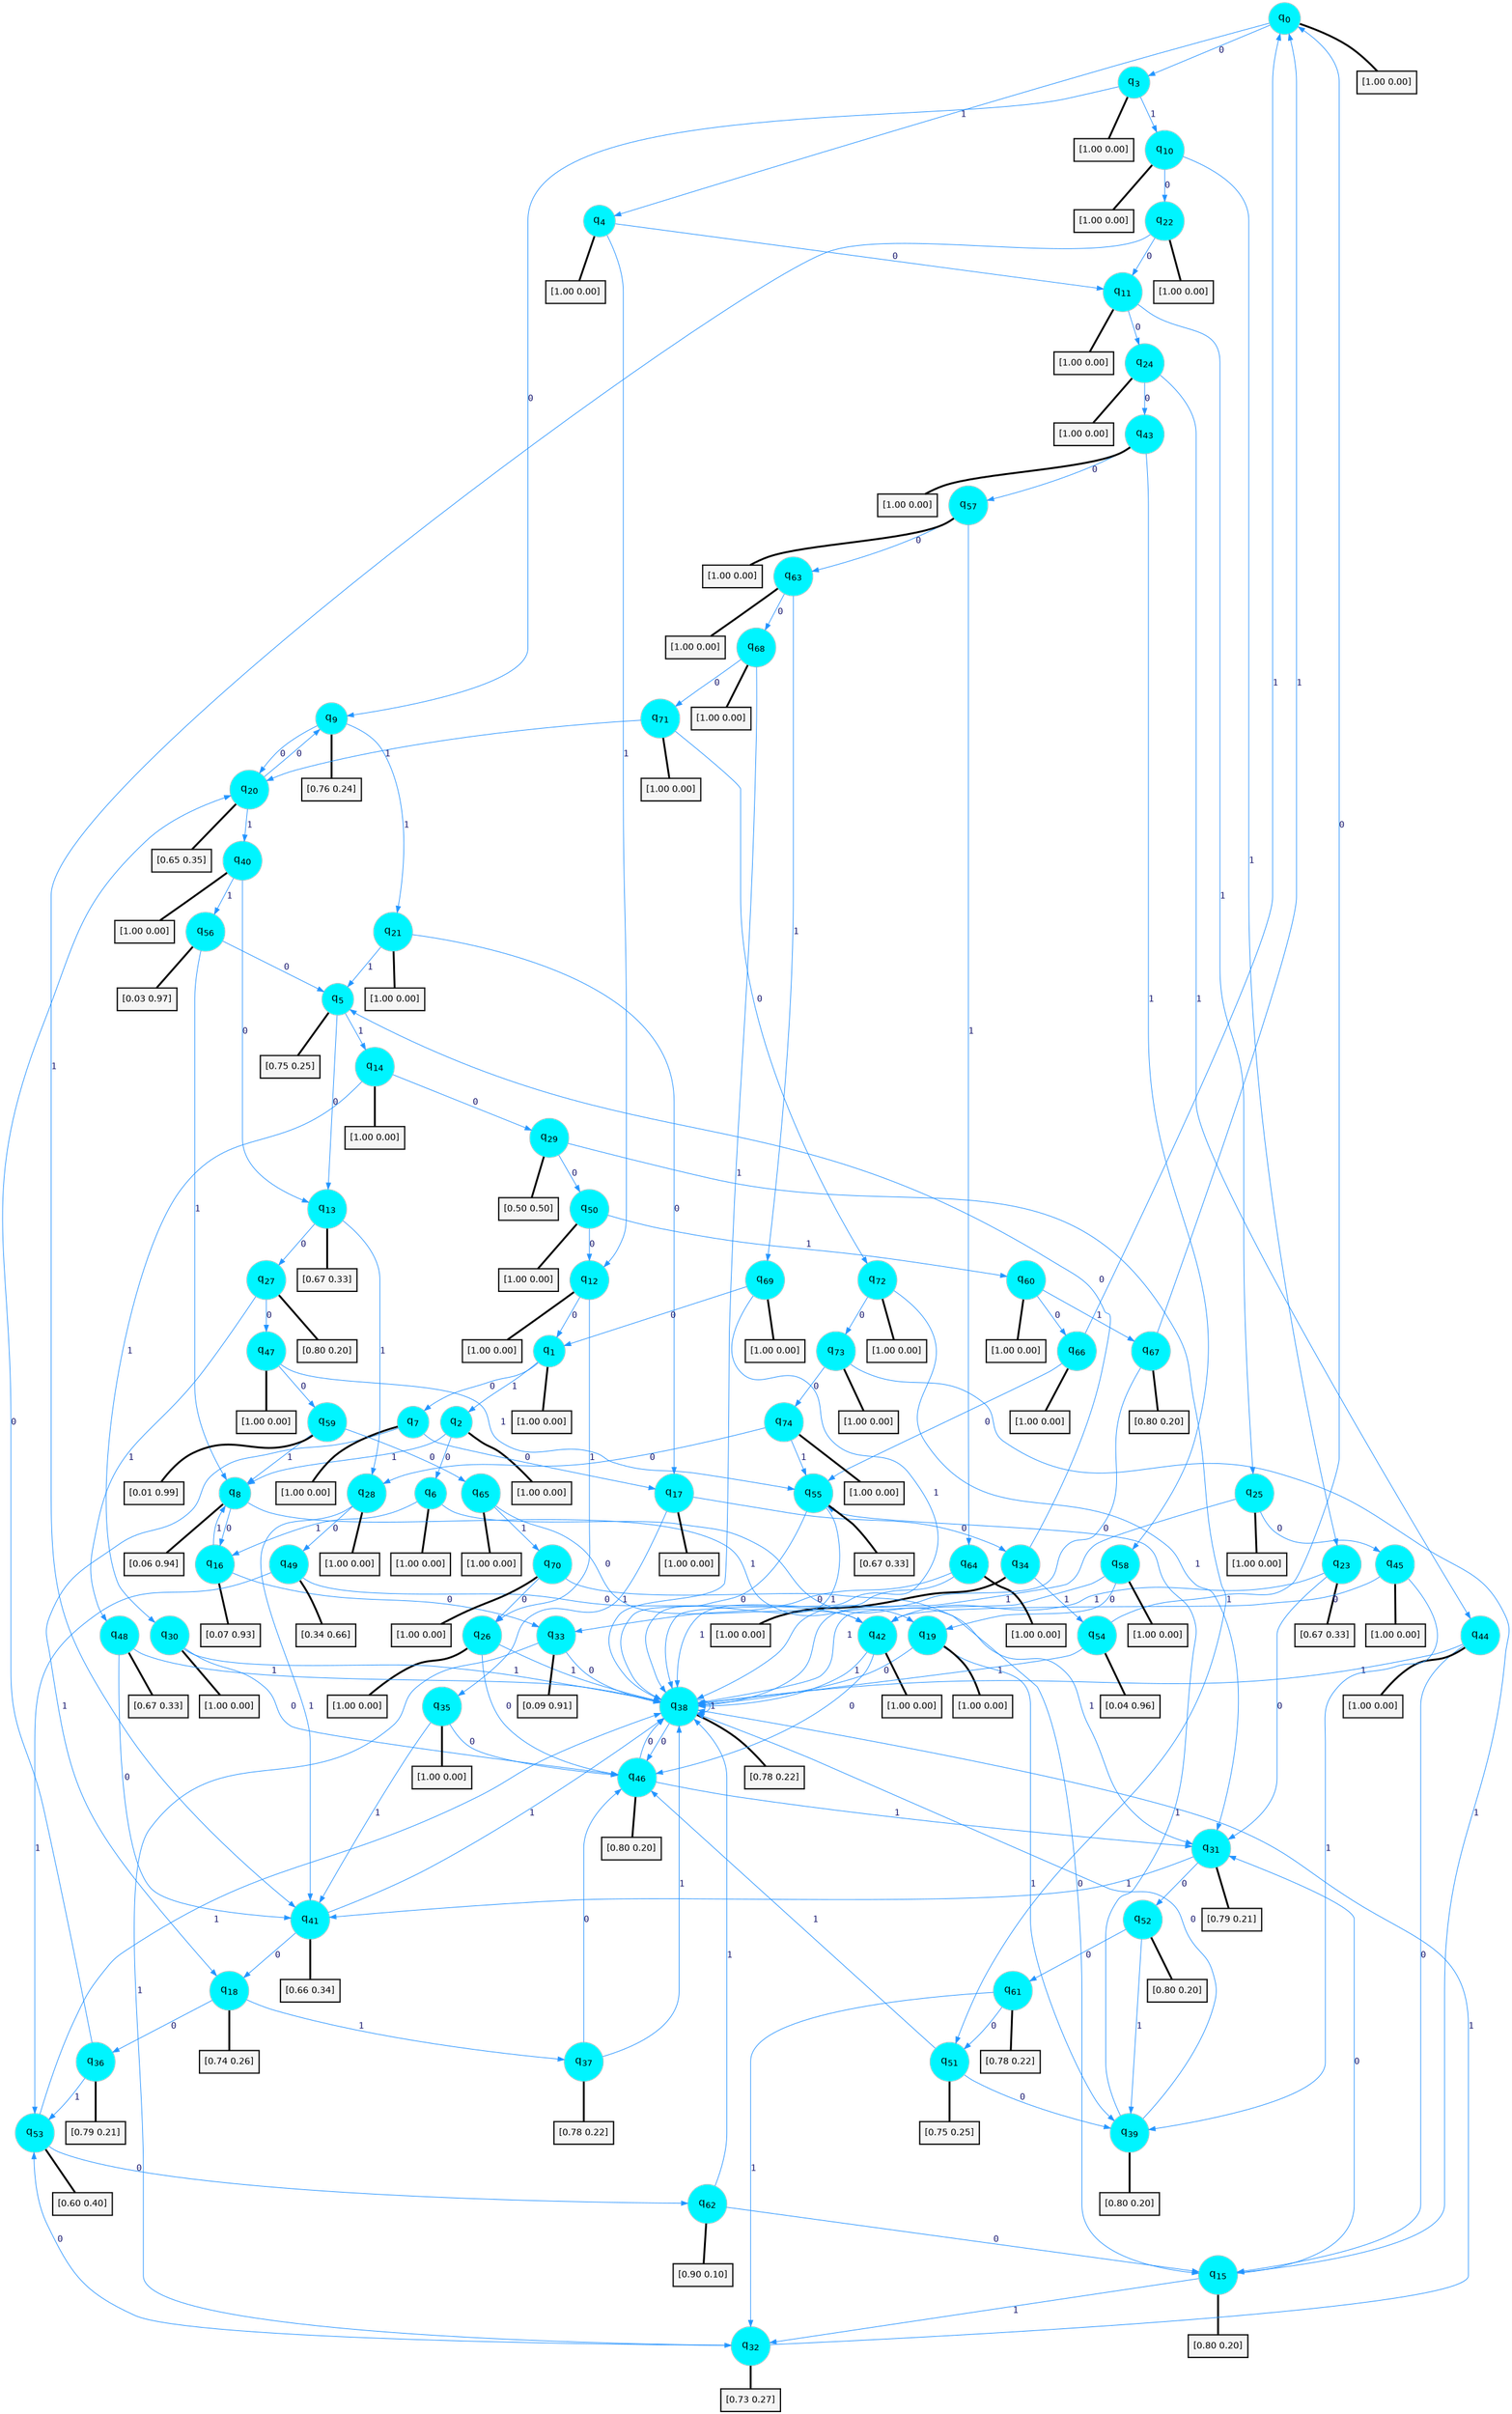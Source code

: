 digraph G {
graph [
bgcolor=transparent, dpi=300, rankdir=TD, size="40,25"];
node [
color=gray, fillcolor=turquoise1, fontcolor=black, fontname=Helvetica, fontsize=16, fontweight=bold, shape=circle, style=filled];
edge [
arrowsize=1, color=dodgerblue1, fontcolor=midnightblue, fontname=courier, fontweight=bold, penwidth=1, style=solid, weight=20];
0[label=<q<SUB>0</SUB>>];
1[label=<q<SUB>1</SUB>>];
2[label=<q<SUB>2</SUB>>];
3[label=<q<SUB>3</SUB>>];
4[label=<q<SUB>4</SUB>>];
5[label=<q<SUB>5</SUB>>];
6[label=<q<SUB>6</SUB>>];
7[label=<q<SUB>7</SUB>>];
8[label=<q<SUB>8</SUB>>];
9[label=<q<SUB>9</SUB>>];
10[label=<q<SUB>10</SUB>>];
11[label=<q<SUB>11</SUB>>];
12[label=<q<SUB>12</SUB>>];
13[label=<q<SUB>13</SUB>>];
14[label=<q<SUB>14</SUB>>];
15[label=<q<SUB>15</SUB>>];
16[label=<q<SUB>16</SUB>>];
17[label=<q<SUB>17</SUB>>];
18[label=<q<SUB>18</SUB>>];
19[label=<q<SUB>19</SUB>>];
20[label=<q<SUB>20</SUB>>];
21[label=<q<SUB>21</SUB>>];
22[label=<q<SUB>22</SUB>>];
23[label=<q<SUB>23</SUB>>];
24[label=<q<SUB>24</SUB>>];
25[label=<q<SUB>25</SUB>>];
26[label=<q<SUB>26</SUB>>];
27[label=<q<SUB>27</SUB>>];
28[label=<q<SUB>28</SUB>>];
29[label=<q<SUB>29</SUB>>];
30[label=<q<SUB>30</SUB>>];
31[label=<q<SUB>31</SUB>>];
32[label=<q<SUB>32</SUB>>];
33[label=<q<SUB>33</SUB>>];
34[label=<q<SUB>34</SUB>>];
35[label=<q<SUB>35</SUB>>];
36[label=<q<SUB>36</SUB>>];
37[label=<q<SUB>37</SUB>>];
38[label=<q<SUB>38</SUB>>];
39[label=<q<SUB>39</SUB>>];
40[label=<q<SUB>40</SUB>>];
41[label=<q<SUB>41</SUB>>];
42[label=<q<SUB>42</SUB>>];
43[label=<q<SUB>43</SUB>>];
44[label=<q<SUB>44</SUB>>];
45[label=<q<SUB>45</SUB>>];
46[label=<q<SUB>46</SUB>>];
47[label=<q<SUB>47</SUB>>];
48[label=<q<SUB>48</SUB>>];
49[label=<q<SUB>49</SUB>>];
50[label=<q<SUB>50</SUB>>];
51[label=<q<SUB>51</SUB>>];
52[label=<q<SUB>52</SUB>>];
53[label=<q<SUB>53</SUB>>];
54[label=<q<SUB>54</SUB>>];
55[label=<q<SUB>55</SUB>>];
56[label=<q<SUB>56</SUB>>];
57[label=<q<SUB>57</SUB>>];
58[label=<q<SUB>58</SUB>>];
59[label=<q<SUB>59</SUB>>];
60[label=<q<SUB>60</SUB>>];
61[label=<q<SUB>61</SUB>>];
62[label=<q<SUB>62</SUB>>];
63[label=<q<SUB>63</SUB>>];
64[label=<q<SUB>64</SUB>>];
65[label=<q<SUB>65</SUB>>];
66[label=<q<SUB>66</SUB>>];
67[label=<q<SUB>67</SUB>>];
68[label=<q<SUB>68</SUB>>];
69[label=<q<SUB>69</SUB>>];
70[label=<q<SUB>70</SUB>>];
71[label=<q<SUB>71</SUB>>];
72[label=<q<SUB>72</SUB>>];
73[label=<q<SUB>73</SUB>>];
74[label=<q<SUB>74</SUB>>];
75[label="[1.00 0.00]", shape=box,fontcolor=black, fontname=Helvetica, fontsize=14, penwidth=2, fillcolor=whitesmoke,color=black];
76[label="[1.00 0.00]", shape=box,fontcolor=black, fontname=Helvetica, fontsize=14, penwidth=2, fillcolor=whitesmoke,color=black];
77[label="[1.00 0.00]", shape=box,fontcolor=black, fontname=Helvetica, fontsize=14, penwidth=2, fillcolor=whitesmoke,color=black];
78[label="[1.00 0.00]", shape=box,fontcolor=black, fontname=Helvetica, fontsize=14, penwidth=2, fillcolor=whitesmoke,color=black];
79[label="[1.00 0.00]", shape=box,fontcolor=black, fontname=Helvetica, fontsize=14, penwidth=2, fillcolor=whitesmoke,color=black];
80[label="[0.75 0.25]", shape=box,fontcolor=black, fontname=Helvetica, fontsize=14, penwidth=2, fillcolor=whitesmoke,color=black];
81[label="[1.00 0.00]", shape=box,fontcolor=black, fontname=Helvetica, fontsize=14, penwidth=2, fillcolor=whitesmoke,color=black];
82[label="[1.00 0.00]", shape=box,fontcolor=black, fontname=Helvetica, fontsize=14, penwidth=2, fillcolor=whitesmoke,color=black];
83[label="[0.06 0.94]", shape=box,fontcolor=black, fontname=Helvetica, fontsize=14, penwidth=2, fillcolor=whitesmoke,color=black];
84[label="[0.76 0.24]", shape=box,fontcolor=black, fontname=Helvetica, fontsize=14, penwidth=2, fillcolor=whitesmoke,color=black];
85[label="[1.00 0.00]", shape=box,fontcolor=black, fontname=Helvetica, fontsize=14, penwidth=2, fillcolor=whitesmoke,color=black];
86[label="[1.00 0.00]", shape=box,fontcolor=black, fontname=Helvetica, fontsize=14, penwidth=2, fillcolor=whitesmoke,color=black];
87[label="[1.00 0.00]", shape=box,fontcolor=black, fontname=Helvetica, fontsize=14, penwidth=2, fillcolor=whitesmoke,color=black];
88[label="[0.67 0.33]", shape=box,fontcolor=black, fontname=Helvetica, fontsize=14, penwidth=2, fillcolor=whitesmoke,color=black];
89[label="[1.00 0.00]", shape=box,fontcolor=black, fontname=Helvetica, fontsize=14, penwidth=2, fillcolor=whitesmoke,color=black];
90[label="[0.80 0.20]", shape=box,fontcolor=black, fontname=Helvetica, fontsize=14, penwidth=2, fillcolor=whitesmoke,color=black];
91[label="[0.07 0.93]", shape=box,fontcolor=black, fontname=Helvetica, fontsize=14, penwidth=2, fillcolor=whitesmoke,color=black];
92[label="[1.00 0.00]", shape=box,fontcolor=black, fontname=Helvetica, fontsize=14, penwidth=2, fillcolor=whitesmoke,color=black];
93[label="[0.74 0.26]", shape=box,fontcolor=black, fontname=Helvetica, fontsize=14, penwidth=2, fillcolor=whitesmoke,color=black];
94[label="[1.00 0.00]", shape=box,fontcolor=black, fontname=Helvetica, fontsize=14, penwidth=2, fillcolor=whitesmoke,color=black];
95[label="[0.65 0.35]", shape=box,fontcolor=black, fontname=Helvetica, fontsize=14, penwidth=2, fillcolor=whitesmoke,color=black];
96[label="[1.00 0.00]", shape=box,fontcolor=black, fontname=Helvetica, fontsize=14, penwidth=2, fillcolor=whitesmoke,color=black];
97[label="[1.00 0.00]", shape=box,fontcolor=black, fontname=Helvetica, fontsize=14, penwidth=2, fillcolor=whitesmoke,color=black];
98[label="[0.67 0.33]", shape=box,fontcolor=black, fontname=Helvetica, fontsize=14, penwidth=2, fillcolor=whitesmoke,color=black];
99[label="[1.00 0.00]", shape=box,fontcolor=black, fontname=Helvetica, fontsize=14, penwidth=2, fillcolor=whitesmoke,color=black];
100[label="[1.00 0.00]", shape=box,fontcolor=black, fontname=Helvetica, fontsize=14, penwidth=2, fillcolor=whitesmoke,color=black];
101[label="[1.00 0.00]", shape=box,fontcolor=black, fontname=Helvetica, fontsize=14, penwidth=2, fillcolor=whitesmoke,color=black];
102[label="[0.80 0.20]", shape=box,fontcolor=black, fontname=Helvetica, fontsize=14, penwidth=2, fillcolor=whitesmoke,color=black];
103[label="[1.00 0.00]", shape=box,fontcolor=black, fontname=Helvetica, fontsize=14, penwidth=2, fillcolor=whitesmoke,color=black];
104[label="[0.50 0.50]", shape=box,fontcolor=black, fontname=Helvetica, fontsize=14, penwidth=2, fillcolor=whitesmoke,color=black];
105[label="[1.00 0.00]", shape=box,fontcolor=black, fontname=Helvetica, fontsize=14, penwidth=2, fillcolor=whitesmoke,color=black];
106[label="[0.79 0.21]", shape=box,fontcolor=black, fontname=Helvetica, fontsize=14, penwidth=2, fillcolor=whitesmoke,color=black];
107[label="[0.73 0.27]", shape=box,fontcolor=black, fontname=Helvetica, fontsize=14, penwidth=2, fillcolor=whitesmoke,color=black];
108[label="[0.09 0.91]", shape=box,fontcolor=black, fontname=Helvetica, fontsize=14, penwidth=2, fillcolor=whitesmoke,color=black];
109[label="[1.00 0.00]", shape=box,fontcolor=black, fontname=Helvetica, fontsize=14, penwidth=2, fillcolor=whitesmoke,color=black];
110[label="[1.00 0.00]", shape=box,fontcolor=black, fontname=Helvetica, fontsize=14, penwidth=2, fillcolor=whitesmoke,color=black];
111[label="[0.79 0.21]", shape=box,fontcolor=black, fontname=Helvetica, fontsize=14, penwidth=2, fillcolor=whitesmoke,color=black];
112[label="[0.78 0.22]", shape=box,fontcolor=black, fontname=Helvetica, fontsize=14, penwidth=2, fillcolor=whitesmoke,color=black];
113[label="[0.78 0.22]", shape=box,fontcolor=black, fontname=Helvetica, fontsize=14, penwidth=2, fillcolor=whitesmoke,color=black];
114[label="[0.80 0.20]", shape=box,fontcolor=black, fontname=Helvetica, fontsize=14, penwidth=2, fillcolor=whitesmoke,color=black];
115[label="[1.00 0.00]", shape=box,fontcolor=black, fontname=Helvetica, fontsize=14, penwidth=2, fillcolor=whitesmoke,color=black];
116[label="[0.66 0.34]", shape=box,fontcolor=black, fontname=Helvetica, fontsize=14, penwidth=2, fillcolor=whitesmoke,color=black];
117[label="[1.00 0.00]", shape=box,fontcolor=black, fontname=Helvetica, fontsize=14, penwidth=2, fillcolor=whitesmoke,color=black];
118[label="[1.00 0.00]", shape=box,fontcolor=black, fontname=Helvetica, fontsize=14, penwidth=2, fillcolor=whitesmoke,color=black];
119[label="[1.00 0.00]", shape=box,fontcolor=black, fontname=Helvetica, fontsize=14, penwidth=2, fillcolor=whitesmoke,color=black];
120[label="[1.00 0.00]", shape=box,fontcolor=black, fontname=Helvetica, fontsize=14, penwidth=2, fillcolor=whitesmoke,color=black];
121[label="[0.80 0.20]", shape=box,fontcolor=black, fontname=Helvetica, fontsize=14, penwidth=2, fillcolor=whitesmoke,color=black];
122[label="[1.00 0.00]", shape=box,fontcolor=black, fontname=Helvetica, fontsize=14, penwidth=2, fillcolor=whitesmoke,color=black];
123[label="[0.67 0.33]", shape=box,fontcolor=black, fontname=Helvetica, fontsize=14, penwidth=2, fillcolor=whitesmoke,color=black];
124[label="[0.34 0.66]", shape=box,fontcolor=black, fontname=Helvetica, fontsize=14, penwidth=2, fillcolor=whitesmoke,color=black];
125[label="[1.00 0.00]", shape=box,fontcolor=black, fontname=Helvetica, fontsize=14, penwidth=2, fillcolor=whitesmoke,color=black];
126[label="[0.75 0.25]", shape=box,fontcolor=black, fontname=Helvetica, fontsize=14, penwidth=2, fillcolor=whitesmoke,color=black];
127[label="[0.80 0.20]", shape=box,fontcolor=black, fontname=Helvetica, fontsize=14, penwidth=2, fillcolor=whitesmoke,color=black];
128[label="[0.60 0.40]", shape=box,fontcolor=black, fontname=Helvetica, fontsize=14, penwidth=2, fillcolor=whitesmoke,color=black];
129[label="[0.04 0.96]", shape=box,fontcolor=black, fontname=Helvetica, fontsize=14, penwidth=2, fillcolor=whitesmoke,color=black];
130[label="[0.67 0.33]", shape=box,fontcolor=black, fontname=Helvetica, fontsize=14, penwidth=2, fillcolor=whitesmoke,color=black];
131[label="[0.03 0.97]", shape=box,fontcolor=black, fontname=Helvetica, fontsize=14, penwidth=2, fillcolor=whitesmoke,color=black];
132[label="[1.00 0.00]", shape=box,fontcolor=black, fontname=Helvetica, fontsize=14, penwidth=2, fillcolor=whitesmoke,color=black];
133[label="[1.00 0.00]", shape=box,fontcolor=black, fontname=Helvetica, fontsize=14, penwidth=2, fillcolor=whitesmoke,color=black];
134[label="[0.01 0.99]", shape=box,fontcolor=black, fontname=Helvetica, fontsize=14, penwidth=2, fillcolor=whitesmoke,color=black];
135[label="[1.00 0.00]", shape=box,fontcolor=black, fontname=Helvetica, fontsize=14, penwidth=2, fillcolor=whitesmoke,color=black];
136[label="[0.78 0.22]", shape=box,fontcolor=black, fontname=Helvetica, fontsize=14, penwidth=2, fillcolor=whitesmoke,color=black];
137[label="[0.90 0.10]", shape=box,fontcolor=black, fontname=Helvetica, fontsize=14, penwidth=2, fillcolor=whitesmoke,color=black];
138[label="[1.00 0.00]", shape=box,fontcolor=black, fontname=Helvetica, fontsize=14, penwidth=2, fillcolor=whitesmoke,color=black];
139[label="[1.00 0.00]", shape=box,fontcolor=black, fontname=Helvetica, fontsize=14, penwidth=2, fillcolor=whitesmoke,color=black];
140[label="[1.00 0.00]", shape=box,fontcolor=black, fontname=Helvetica, fontsize=14, penwidth=2, fillcolor=whitesmoke,color=black];
141[label="[1.00 0.00]", shape=box,fontcolor=black, fontname=Helvetica, fontsize=14, penwidth=2, fillcolor=whitesmoke,color=black];
142[label="[0.80 0.20]", shape=box,fontcolor=black, fontname=Helvetica, fontsize=14, penwidth=2, fillcolor=whitesmoke,color=black];
143[label="[1.00 0.00]", shape=box,fontcolor=black, fontname=Helvetica, fontsize=14, penwidth=2, fillcolor=whitesmoke,color=black];
144[label="[1.00 0.00]", shape=box,fontcolor=black, fontname=Helvetica, fontsize=14, penwidth=2, fillcolor=whitesmoke,color=black];
145[label="[1.00 0.00]", shape=box,fontcolor=black, fontname=Helvetica, fontsize=14, penwidth=2, fillcolor=whitesmoke,color=black];
146[label="[1.00 0.00]", shape=box,fontcolor=black, fontname=Helvetica, fontsize=14, penwidth=2, fillcolor=whitesmoke,color=black];
147[label="[1.00 0.00]", shape=box,fontcolor=black, fontname=Helvetica, fontsize=14, penwidth=2, fillcolor=whitesmoke,color=black];
148[label="[1.00 0.00]", shape=box,fontcolor=black, fontname=Helvetica, fontsize=14, penwidth=2, fillcolor=whitesmoke,color=black];
149[label="[1.00 0.00]", shape=box,fontcolor=black, fontname=Helvetica, fontsize=14, penwidth=2, fillcolor=whitesmoke,color=black];
0->3 [label=0];
0->4 [label=1];
0->75 [arrowhead=none, penwidth=3,color=black];
1->7 [label=0];
1->2 [label=1];
1->76 [arrowhead=none, penwidth=3,color=black];
2->6 [label=0];
2->8 [label=1];
2->77 [arrowhead=none, penwidth=3,color=black];
3->9 [label=0];
3->10 [label=1];
3->78 [arrowhead=none, penwidth=3,color=black];
4->11 [label=0];
4->12 [label=1];
4->79 [arrowhead=none, penwidth=3,color=black];
5->13 [label=0];
5->14 [label=1];
5->80 [arrowhead=none, penwidth=3,color=black];
6->15 [label=0];
6->16 [label=1];
6->81 [arrowhead=none, penwidth=3,color=black];
7->17 [label=0];
7->18 [label=1];
7->82 [arrowhead=none, penwidth=3,color=black];
8->16 [label=0];
8->19 [label=1];
8->83 [arrowhead=none, penwidth=3,color=black];
9->20 [label=0];
9->21 [label=1];
9->84 [arrowhead=none, penwidth=3,color=black];
10->22 [label=0];
10->23 [label=1];
10->85 [arrowhead=none, penwidth=3,color=black];
11->24 [label=0];
11->25 [label=1];
11->86 [arrowhead=none, penwidth=3,color=black];
12->1 [label=0];
12->26 [label=1];
12->87 [arrowhead=none, penwidth=3,color=black];
13->27 [label=0];
13->28 [label=1];
13->88 [arrowhead=none, penwidth=3,color=black];
14->29 [label=0];
14->30 [label=1];
14->89 [arrowhead=none, penwidth=3,color=black];
15->31 [label=0];
15->32 [label=1];
15->90 [arrowhead=none, penwidth=3,color=black];
16->33 [label=0];
16->8 [label=1];
16->91 [arrowhead=none, penwidth=3,color=black];
17->34 [label=0];
17->35 [label=1];
17->92 [arrowhead=none, penwidth=3,color=black];
18->36 [label=0];
18->37 [label=1];
18->93 [arrowhead=none, penwidth=3,color=black];
19->38 [label=0];
19->39 [label=1];
19->94 [arrowhead=none, penwidth=3,color=black];
20->9 [label=0];
20->40 [label=1];
20->95 [arrowhead=none, penwidth=3,color=black];
21->17 [label=0];
21->5 [label=1];
21->96 [arrowhead=none, penwidth=3,color=black];
22->11 [label=0];
22->41 [label=1];
22->97 [arrowhead=none, penwidth=3,color=black];
23->31 [label=0];
23->42 [label=1];
23->98 [arrowhead=none, penwidth=3,color=black];
24->43 [label=0];
24->44 [label=1];
24->99 [arrowhead=none, penwidth=3,color=black];
25->45 [label=0];
25->38 [label=1];
25->100 [arrowhead=none, penwidth=3,color=black];
26->46 [label=0];
26->38 [label=1];
26->101 [arrowhead=none, penwidth=3,color=black];
27->47 [label=0];
27->48 [label=1];
27->102 [arrowhead=none, penwidth=3,color=black];
28->49 [label=0];
28->41 [label=1];
28->103 [arrowhead=none, penwidth=3,color=black];
29->50 [label=0];
29->51 [label=1];
29->104 [arrowhead=none, penwidth=3,color=black];
30->46 [label=0];
30->38 [label=1];
30->105 [arrowhead=none, penwidth=3,color=black];
31->52 [label=0];
31->41 [label=1];
31->106 [arrowhead=none, penwidth=3,color=black];
32->53 [label=0];
32->38 [label=1];
32->107 [arrowhead=none, penwidth=3,color=black];
33->38 [label=0];
33->32 [label=1];
33->108 [arrowhead=none, penwidth=3,color=black];
34->5 [label=0];
34->54 [label=1];
34->109 [arrowhead=none, penwidth=3,color=black];
35->46 [label=0];
35->41 [label=1];
35->110 [arrowhead=none, penwidth=3,color=black];
36->20 [label=0];
36->53 [label=1];
36->111 [arrowhead=none, penwidth=3,color=black];
37->46 [label=0];
37->38 [label=1];
37->112 [arrowhead=none, penwidth=3,color=black];
38->46 [label=0];
38->38 [label=1];
38->113 [arrowhead=none, penwidth=3,color=black];
39->38 [label=0];
39->55 [label=1];
39->114 [arrowhead=none, penwidth=3,color=black];
40->13 [label=0];
40->56 [label=1];
40->115 [arrowhead=none, penwidth=3,color=black];
41->18 [label=0];
41->38 [label=1];
41->116 [arrowhead=none, penwidth=3,color=black];
42->46 [label=0];
42->38 [label=1];
42->117 [arrowhead=none, penwidth=3,color=black];
43->57 [label=0];
43->58 [label=1];
43->118 [arrowhead=none, penwidth=3,color=black];
44->15 [label=0];
44->38 [label=1];
44->119 [arrowhead=none, penwidth=3,color=black];
45->42 [label=0];
45->39 [label=1];
45->120 [arrowhead=none, penwidth=3,color=black];
46->38 [label=0];
46->31 [label=1];
46->121 [arrowhead=none, penwidth=3,color=black];
47->59 [label=0];
47->55 [label=1];
47->122 [arrowhead=none, penwidth=3,color=black];
48->41 [label=0];
48->38 [label=1];
48->123 [arrowhead=none, penwidth=3,color=black];
49->42 [label=0];
49->53 [label=1];
49->124 [arrowhead=none, penwidth=3,color=black];
50->12 [label=0];
50->60 [label=1];
50->125 [arrowhead=none, penwidth=3,color=black];
51->39 [label=0];
51->46 [label=1];
51->126 [arrowhead=none, penwidth=3,color=black];
52->61 [label=0];
52->39 [label=1];
52->127 [arrowhead=none, penwidth=3,color=black];
53->62 [label=0];
53->38 [label=1];
53->128 [arrowhead=none, penwidth=3,color=black];
54->0 [label=0];
54->38 [label=1];
54->129 [arrowhead=none, penwidth=3,color=black];
55->38 [label=0];
55->38 [label=1];
55->130 [arrowhead=none, penwidth=3,color=black];
56->5 [label=0];
56->8 [label=1];
56->131 [arrowhead=none, penwidth=3,color=black];
57->63 [label=0];
57->64 [label=1];
57->132 [arrowhead=none, penwidth=3,color=black];
58->19 [label=0];
58->38 [label=1];
58->133 [arrowhead=none, penwidth=3,color=black];
59->65 [label=0];
59->8 [label=1];
59->134 [arrowhead=none, penwidth=3,color=black];
60->66 [label=0];
60->67 [label=1];
60->135 [arrowhead=none, penwidth=3,color=black];
61->51 [label=0];
61->32 [label=1];
61->136 [arrowhead=none, penwidth=3,color=black];
62->15 [label=0];
62->38 [label=1];
62->137 [arrowhead=none, penwidth=3,color=black];
63->68 [label=0];
63->69 [label=1];
63->138 [arrowhead=none, penwidth=3,color=black];
64->33 [label=0];
64->38 [label=1];
64->139 [arrowhead=none, penwidth=3,color=black];
65->42 [label=0];
65->70 [label=1];
65->140 [arrowhead=none, penwidth=3,color=black];
66->55 [label=0];
66->0 [label=1];
66->141 [arrowhead=none, penwidth=3,color=black];
67->38 [label=0];
67->0 [label=1];
67->142 [arrowhead=none, penwidth=3,color=black];
68->71 [label=0];
68->38 [label=1];
68->143 [arrowhead=none, penwidth=3,color=black];
69->1 [label=0];
69->38 [label=1];
69->144 [arrowhead=none, penwidth=3,color=black];
70->26 [label=0];
70->31 [label=1];
70->145 [arrowhead=none, penwidth=3,color=black];
71->72 [label=0];
71->20 [label=1];
71->146 [arrowhead=none, penwidth=3,color=black];
72->73 [label=0];
72->31 [label=1];
72->147 [arrowhead=none, penwidth=3,color=black];
73->74 [label=0];
73->15 [label=1];
73->148 [arrowhead=none, penwidth=3,color=black];
74->28 [label=0];
74->55 [label=1];
74->149 [arrowhead=none, penwidth=3,color=black];
}
